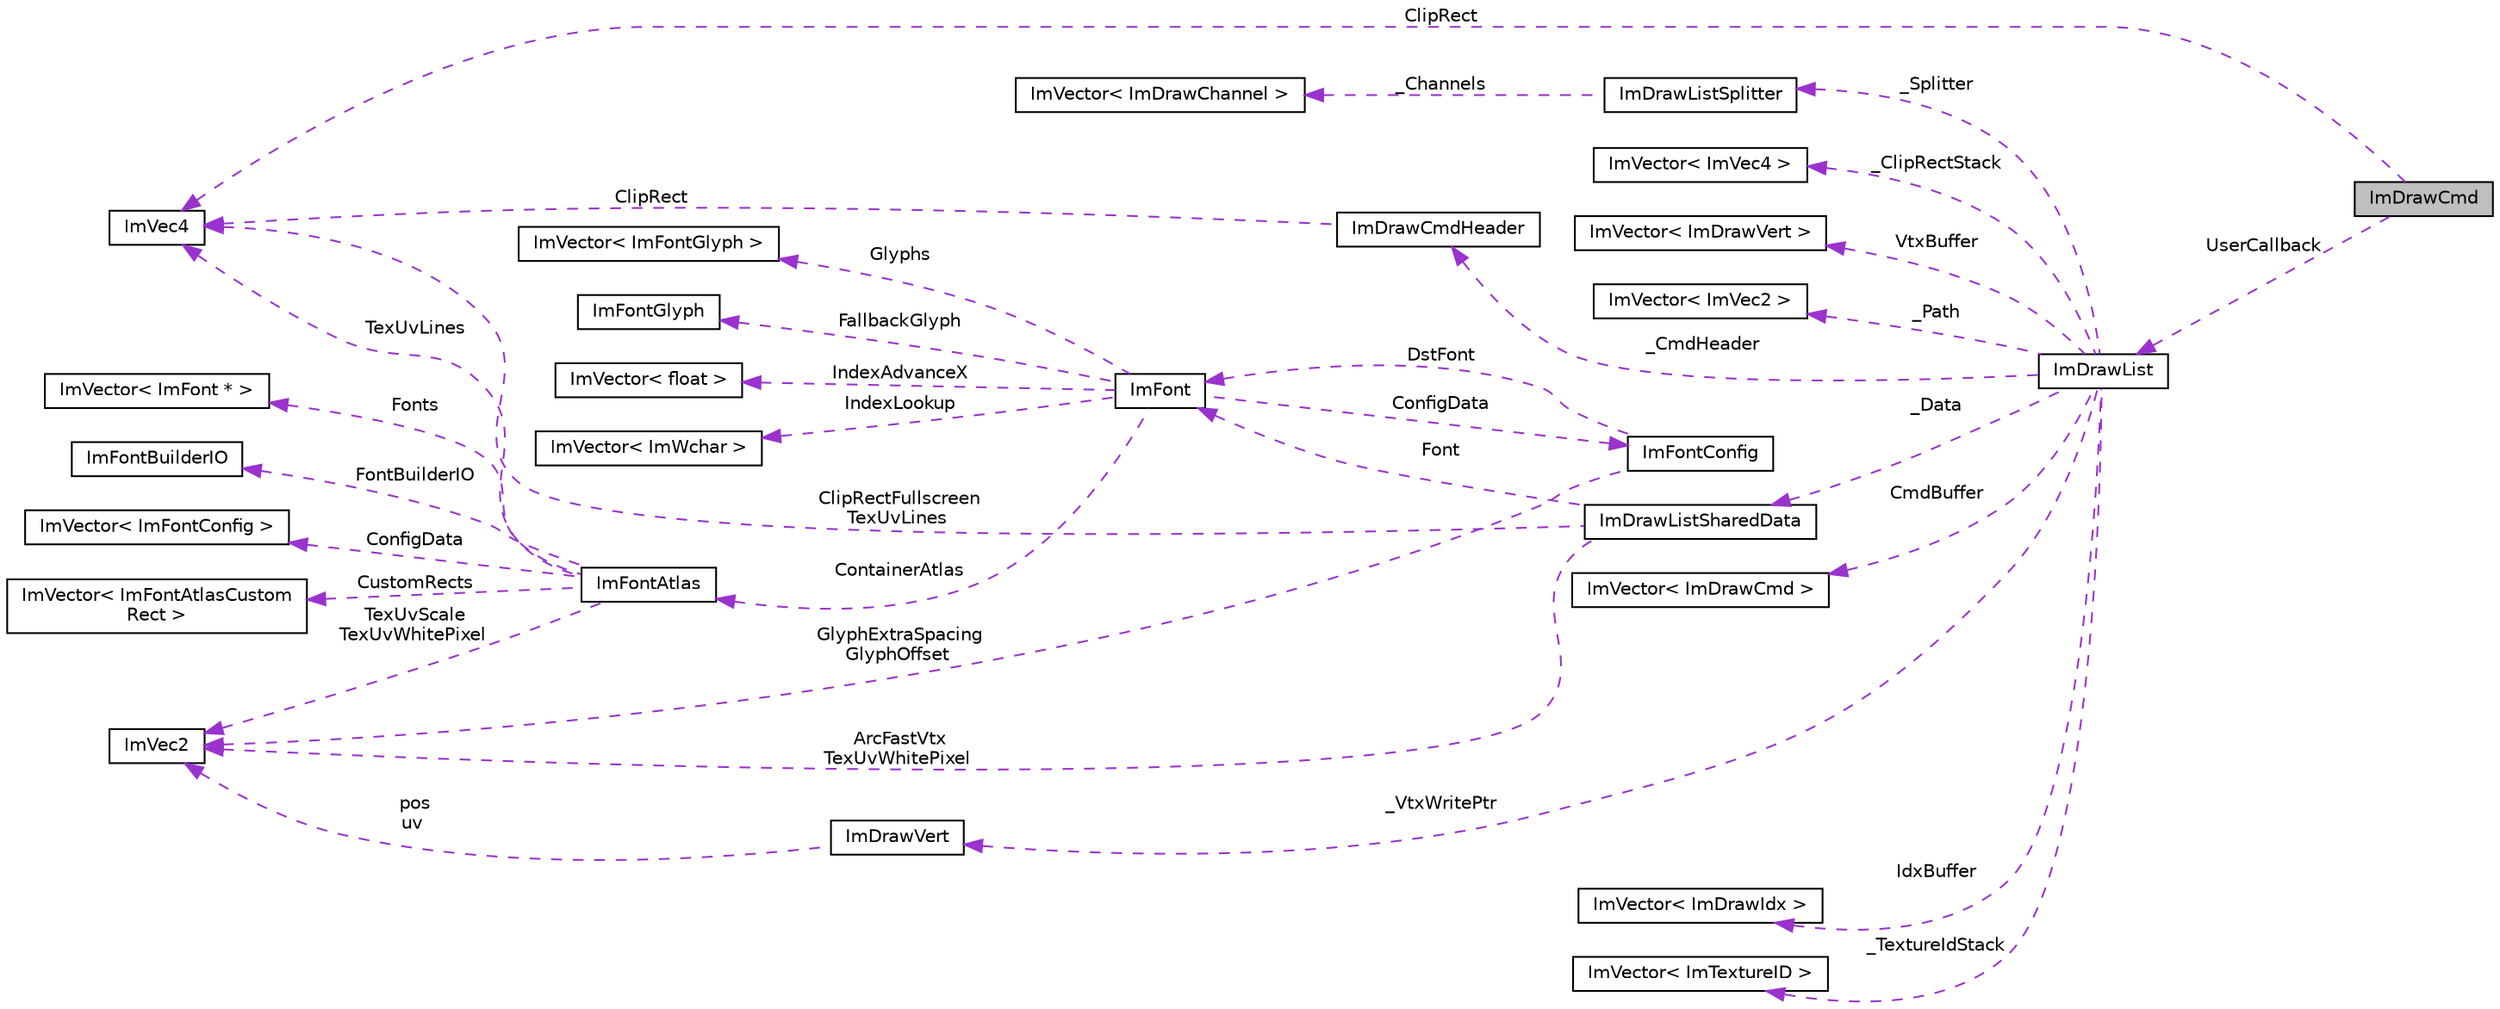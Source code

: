 digraph "ImDrawCmd"
{
 // LATEX_PDF_SIZE
  edge [fontname="Helvetica",fontsize="10",labelfontname="Helvetica",labelfontsize="10"];
  node [fontname="Helvetica",fontsize="10",shape=record];
  rankdir="LR";
  Node1 [label="ImDrawCmd",height=0.2,width=0.4,color="black", fillcolor="grey75", style="filled", fontcolor="black",tooltip=" "];
  Node2 -> Node1 [dir="back",color="darkorchid3",fontsize="10",style="dashed",label=" ClipRect" ];
  Node2 [label="ImVec4",height=0.2,width=0.4,color="black", fillcolor="white", style="filled",URL="$struct_im_vec4.html",tooltip=" "];
  Node3 -> Node1 [dir="back",color="darkorchid3",fontsize="10",style="dashed",label=" UserCallback" ];
  Node3 [label="ImDrawList",height=0.2,width=0.4,color="black", fillcolor="white", style="filled",URL="$struct_im_draw_list.html",tooltip=" "];
  Node4 -> Node3 [dir="back",color="darkorchid3",fontsize="10",style="dashed",label=" _ClipRectStack" ];
  Node4 [label="ImVector\< ImVec4 \>",height=0.2,width=0.4,color="black", fillcolor="white", style="filled",URL="$struct_im_vector.html",tooltip=" "];
  Node5 -> Node3 [dir="back",color="darkorchid3",fontsize="10",style="dashed",label=" VtxBuffer" ];
  Node5 [label="ImVector\< ImDrawVert \>",height=0.2,width=0.4,color="black", fillcolor="white", style="filled",URL="$struct_im_vector.html",tooltip=" "];
  Node6 -> Node3 [dir="back",color="darkorchid3",fontsize="10",style="dashed",label=" _Path" ];
  Node6 [label="ImVector\< ImVec2 \>",height=0.2,width=0.4,color="black", fillcolor="white", style="filled",URL="$struct_im_vector.html",tooltip=" "];
  Node7 -> Node3 [dir="back",color="darkorchid3",fontsize="10",style="dashed",label=" _Data" ];
  Node7 [label="ImDrawListSharedData",height=0.2,width=0.4,color="black", fillcolor="white", style="filled",URL="$struct_im_draw_list_shared_data.html",tooltip=" "];
  Node8 -> Node7 [dir="back",color="darkorchid3",fontsize="10",style="dashed",label=" ArcFastVtx\nTexUvWhitePixel" ];
  Node8 [label="ImVec2",height=0.2,width=0.4,color="black", fillcolor="white", style="filled",URL="$struct_im_vec2.html",tooltip=" "];
  Node2 -> Node7 [dir="back",color="darkorchid3",fontsize="10",style="dashed",label=" ClipRectFullscreen\nTexUvLines" ];
  Node9 -> Node7 [dir="back",color="darkorchid3",fontsize="10",style="dashed",label=" Font" ];
  Node9 [label="ImFont",height=0.2,width=0.4,color="black", fillcolor="white", style="filled",URL="$struct_im_font.html",tooltip=" "];
  Node10 -> Node9 [dir="back",color="darkorchid3",fontsize="10",style="dashed",label=" Glyphs" ];
  Node10 [label="ImVector\< ImFontGlyph \>",height=0.2,width=0.4,color="black", fillcolor="white", style="filled",URL="$struct_im_vector.html",tooltip=" "];
  Node11 -> Node9 [dir="back",color="darkorchid3",fontsize="10",style="dashed",label=" ConfigData" ];
  Node11 [label="ImFontConfig",height=0.2,width=0.4,color="black", fillcolor="white", style="filled",URL="$struct_im_font_config.html",tooltip=" "];
  Node8 -> Node11 [dir="back",color="darkorchid3",fontsize="10",style="dashed",label=" GlyphExtraSpacing\nGlyphOffset" ];
  Node9 -> Node11 [dir="back",color="darkorchid3",fontsize="10",style="dashed",label=" DstFont" ];
  Node12 -> Node9 [dir="back",color="darkorchid3",fontsize="10",style="dashed",label=" FallbackGlyph" ];
  Node12 [label="ImFontGlyph",height=0.2,width=0.4,color="black", fillcolor="white", style="filled",URL="$struct_im_font_glyph.html",tooltip=" "];
  Node13 -> Node9 [dir="back",color="darkorchid3",fontsize="10",style="dashed",label=" ContainerAtlas" ];
  Node13 [label="ImFontAtlas",height=0.2,width=0.4,color="black", fillcolor="white", style="filled",URL="$struct_im_font_atlas.html",tooltip=" "];
  Node14 -> Node13 [dir="back",color="darkorchid3",fontsize="10",style="dashed",label=" Fonts" ];
  Node14 [label="ImVector\< ImFont * \>",height=0.2,width=0.4,color="black", fillcolor="white", style="filled",URL="$struct_im_vector.html",tooltip=" "];
  Node15 -> Node13 [dir="back",color="darkorchid3",fontsize="10",style="dashed",label=" FontBuilderIO" ];
  Node15 [label="ImFontBuilderIO",height=0.2,width=0.4,color="black", fillcolor="white", style="filled",URL="$struct_im_font_builder_i_o.html",tooltip=" "];
  Node8 -> Node13 [dir="back",color="darkorchid3",fontsize="10",style="dashed",label=" TexUvScale\nTexUvWhitePixel" ];
  Node2 -> Node13 [dir="back",color="darkorchid3",fontsize="10",style="dashed",label=" TexUvLines" ];
  Node16 -> Node13 [dir="back",color="darkorchid3",fontsize="10",style="dashed",label=" ConfigData" ];
  Node16 [label="ImVector\< ImFontConfig \>",height=0.2,width=0.4,color="black", fillcolor="white", style="filled",URL="$struct_im_vector.html",tooltip=" "];
  Node17 -> Node13 [dir="back",color="darkorchid3",fontsize="10",style="dashed",label=" CustomRects" ];
  Node17 [label="ImVector\< ImFontAtlasCustom\lRect \>",height=0.2,width=0.4,color="black", fillcolor="white", style="filled",URL="$struct_im_vector.html",tooltip=" "];
  Node18 -> Node9 [dir="back",color="darkorchid3",fontsize="10",style="dashed",label=" IndexAdvanceX" ];
  Node18 [label="ImVector\< float \>",height=0.2,width=0.4,color="black", fillcolor="white", style="filled",URL="$struct_im_vector.html",tooltip=" "];
  Node19 -> Node9 [dir="back",color="darkorchid3",fontsize="10",style="dashed",label=" IndexLookup" ];
  Node19 [label="ImVector\< ImWchar \>",height=0.2,width=0.4,color="black", fillcolor="white", style="filled",URL="$struct_im_vector.html",tooltip=" "];
  Node20 -> Node3 [dir="back",color="darkorchid3",fontsize="10",style="dashed",label=" _VtxWritePtr" ];
  Node20 [label="ImDrawVert",height=0.2,width=0.4,color="black", fillcolor="white", style="filled",URL="$struct_im_draw_vert.html",tooltip=" "];
  Node8 -> Node20 [dir="back",color="darkorchid3",fontsize="10",style="dashed",label=" pos\nuv" ];
  Node21 -> Node3 [dir="back",color="darkorchid3",fontsize="10",style="dashed",label=" _CmdHeader" ];
  Node21 [label="ImDrawCmdHeader",height=0.2,width=0.4,color="black", fillcolor="white", style="filled",URL="$struct_im_draw_cmd_header.html",tooltip=" "];
  Node2 -> Node21 [dir="back",color="darkorchid3",fontsize="10",style="dashed",label=" ClipRect" ];
  Node22 -> Node3 [dir="back",color="darkorchid3",fontsize="10",style="dashed",label=" CmdBuffer" ];
  Node22 [label="ImVector\< ImDrawCmd \>",height=0.2,width=0.4,color="black", fillcolor="white", style="filled",URL="$struct_im_vector.html",tooltip=" "];
  Node23 -> Node3 [dir="back",color="darkorchid3",fontsize="10",style="dashed",label=" _Splitter" ];
  Node23 [label="ImDrawListSplitter",height=0.2,width=0.4,color="black", fillcolor="white", style="filled",URL="$struct_im_draw_list_splitter.html",tooltip=" "];
  Node24 -> Node23 [dir="back",color="darkorchid3",fontsize="10",style="dashed",label=" _Channels" ];
  Node24 [label="ImVector\< ImDrawChannel \>",height=0.2,width=0.4,color="black", fillcolor="white", style="filled",URL="$struct_im_vector.html",tooltip=" "];
  Node25 -> Node3 [dir="back",color="darkorchid3",fontsize="10",style="dashed",label=" IdxBuffer" ];
  Node25 [label="ImVector\< ImDrawIdx \>",height=0.2,width=0.4,color="black", fillcolor="white", style="filled",URL="$struct_im_vector.html",tooltip=" "];
  Node26 -> Node3 [dir="back",color="darkorchid3",fontsize="10",style="dashed",label=" _TextureIdStack" ];
  Node26 [label="ImVector\< ImTextureID \>",height=0.2,width=0.4,color="black", fillcolor="white", style="filled",URL="$struct_im_vector.html",tooltip=" "];
}

